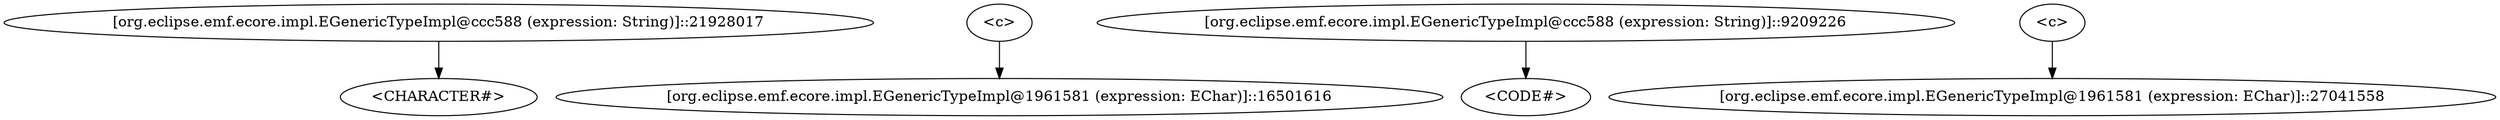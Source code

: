 digraph typeGraph {
v0 [label="[org.eclipse.emf.ecore.impl.EGenericTypeImpl@ccc588 (expression: String)]::21928017"];
v1 [label="<CHARACTER#>"];
v2 [label="<c>"];
v3 [label="[org.eclipse.emf.ecore.impl.EGenericTypeImpl@1961581 (expression: EChar)]::16501616"];
v4 [label="[org.eclipse.emf.ecore.impl.EGenericTypeImpl@ccc588 (expression: String)]::9209226"];
v5 [label="<CODE#>"];
v6 [label="<c>"];
v7 [label="[org.eclipse.emf.ecore.impl.EGenericTypeImpl@1961581 (expression: EChar)]::27041558"];
v0 -> v1;
v2 -> v3;
v4 -> v5;
v6 -> v7;
}
